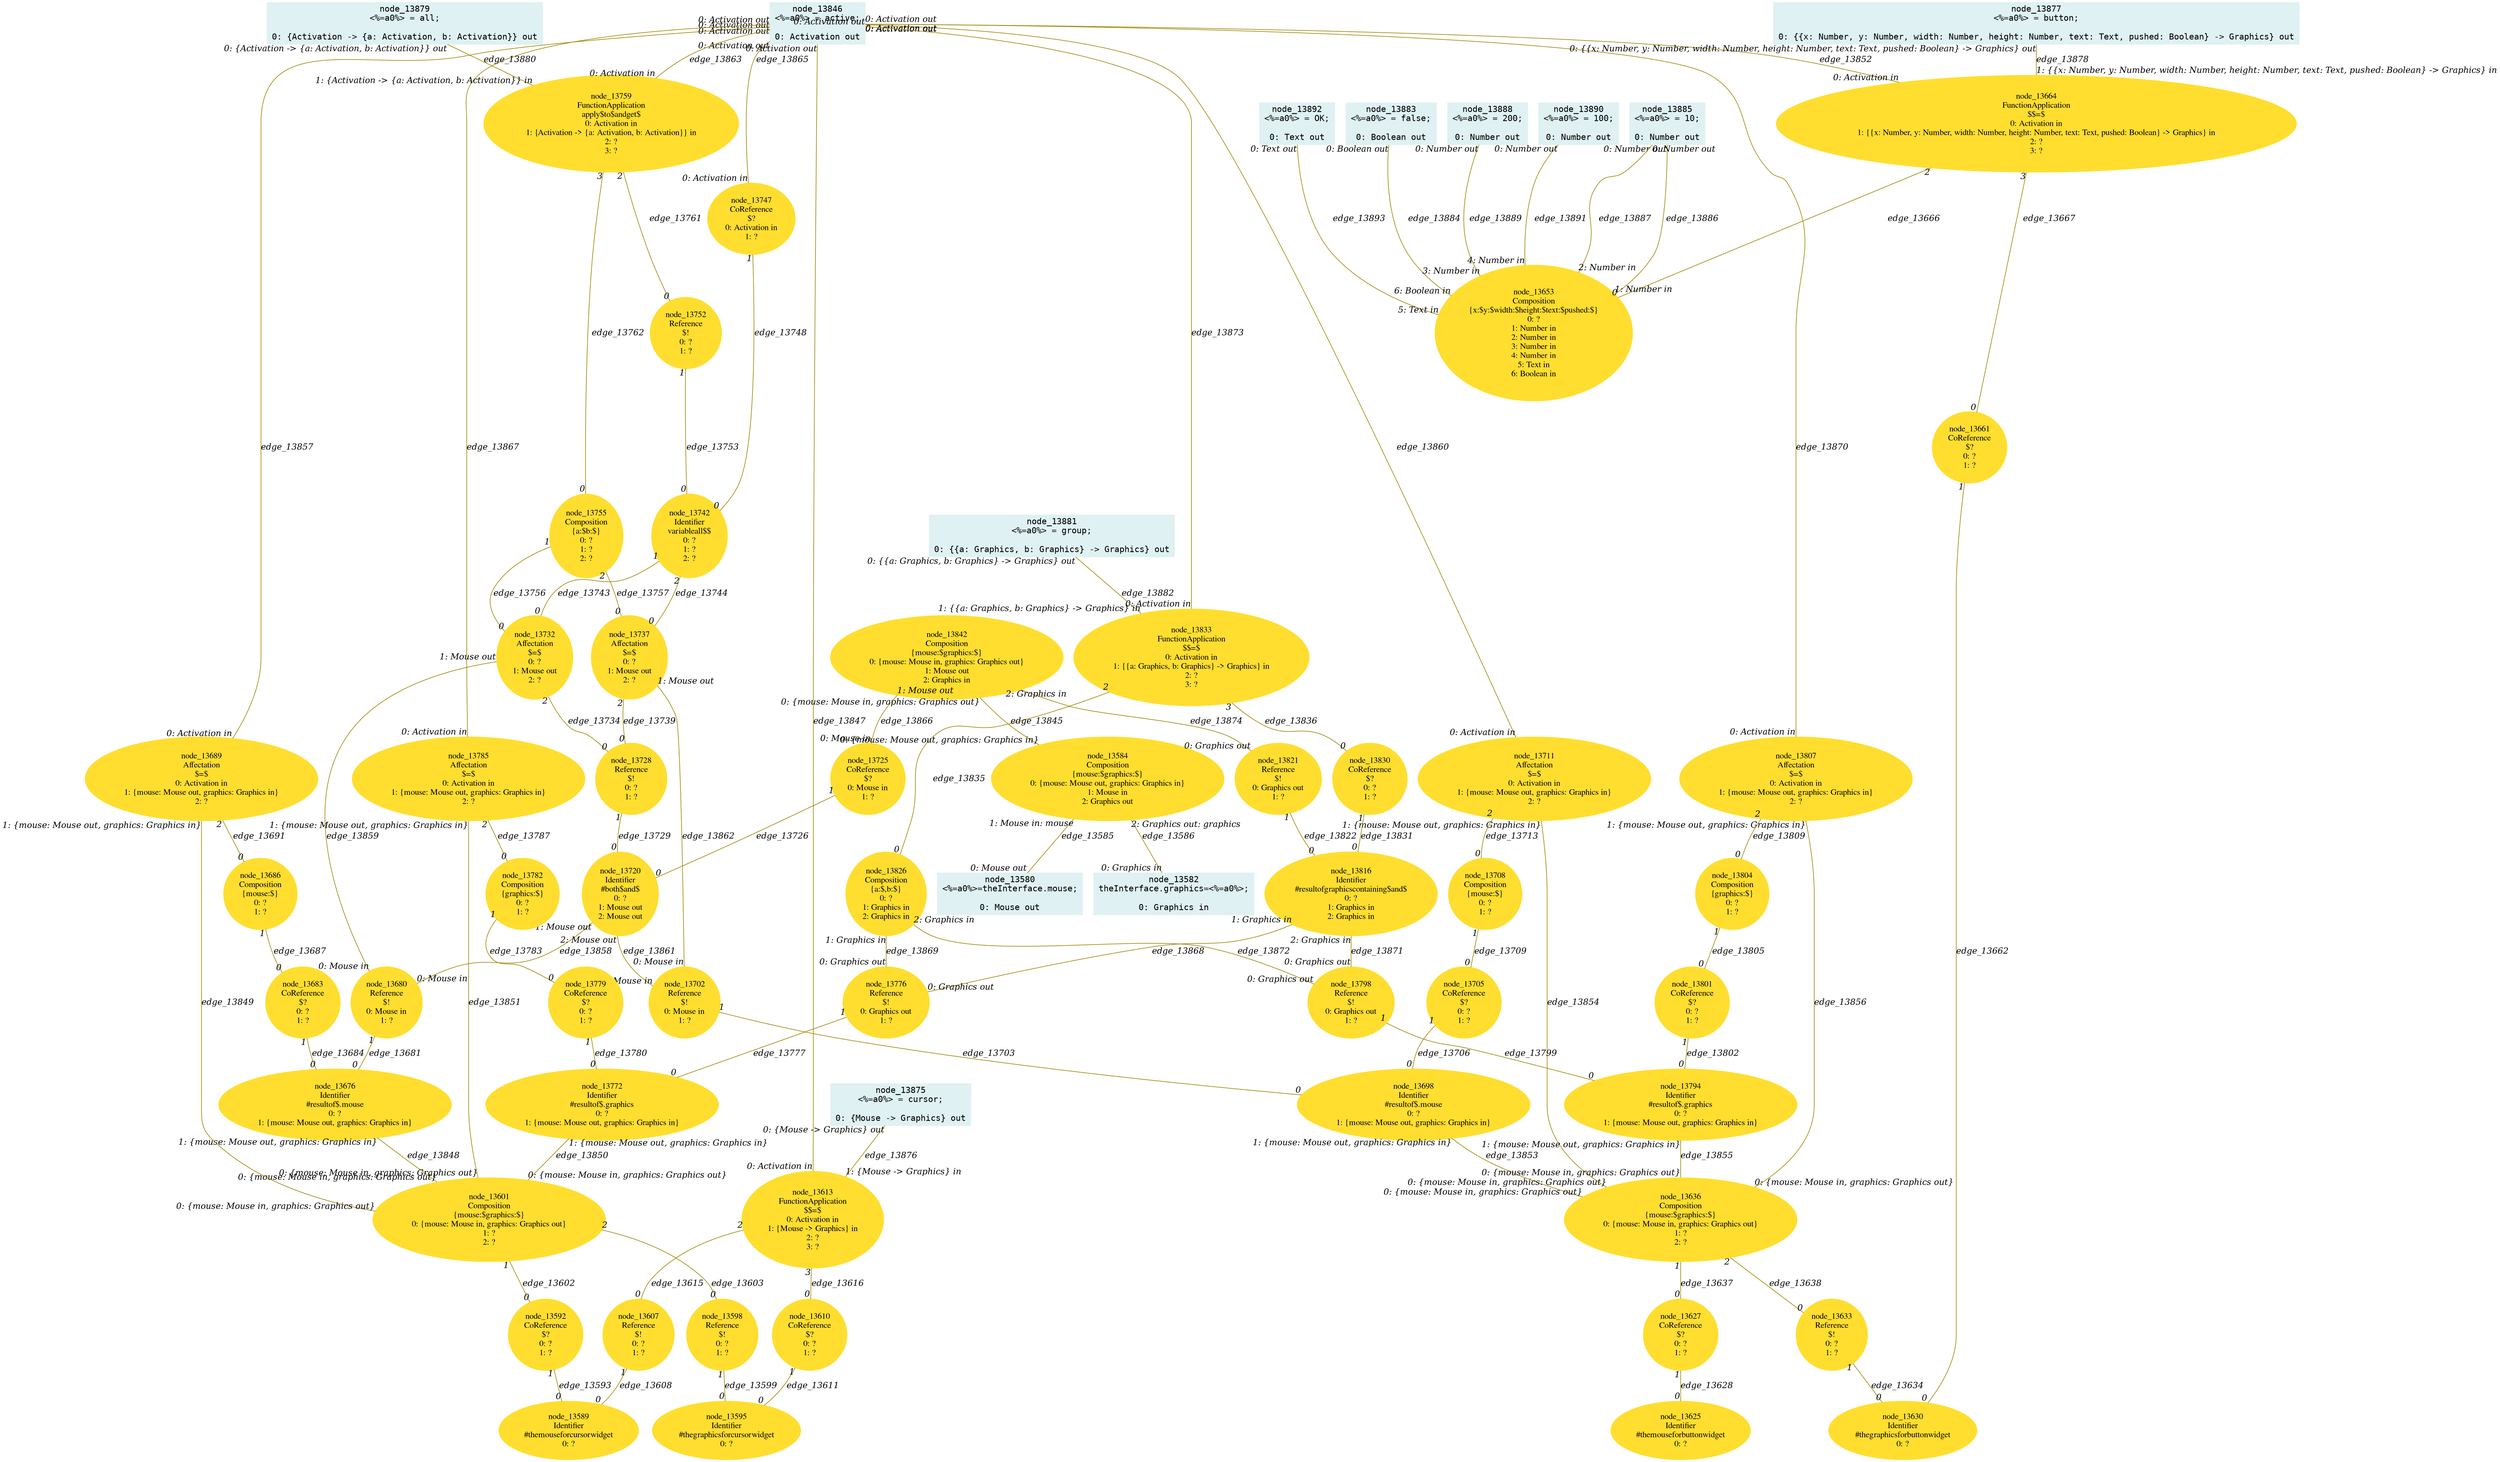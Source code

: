 digraph g{node_13580 [shape="box", style="filled", color="#dff1f2", fontname="Courier", label="node_13580
<%=a0%>=theInterface.mouse;

0: Mouse out" ]
node_13582 [shape="box", style="filled", color="#dff1f2", fontname="Courier", label="node_13582
theInterface.graphics=<%=a0%>;

0: Graphics in" ]
node_13584 [shape="ellipse", style="filled", color="#ffde2f", fontname="Times", label="node_13584
Composition
{mouse:$graphics:$}
0: {mouse: Mouse out, graphics: Graphics in}
1: Mouse in
2: Graphics out" ]
node_13589 [shape="ellipse", style="filled", color="#ffde2f", fontname="Times", label="node_13589
Identifier
#themouseforcursorwidget
0: ?" ]
node_13592 [shape="ellipse", style="filled", color="#ffde2f", fontname="Times", label="node_13592
CoReference
$?
0: ?
1: ?" ]
node_13595 [shape="ellipse", style="filled", color="#ffde2f", fontname="Times", label="node_13595
Identifier
#thegraphicsforcursorwidget
0: ?" ]
node_13598 [shape="ellipse", style="filled", color="#ffde2f", fontname="Times", label="node_13598
Reference
$!
0: ?
1: ?" ]
node_13601 [shape="ellipse", style="filled", color="#ffde2f", fontname="Times", label="node_13601
Composition
{mouse:$graphics:$}
0: {mouse: Mouse in, graphics: Graphics out}
1: ?
2: ?" ]
node_13607 [shape="ellipse", style="filled", color="#ffde2f", fontname="Times", label="node_13607
Reference
$!
0: ?
1: ?" ]
node_13610 [shape="ellipse", style="filled", color="#ffde2f", fontname="Times", label="node_13610
CoReference
$?
0: ?
1: ?" ]
node_13613 [shape="ellipse", style="filled", color="#ffde2f", fontname="Times", label="node_13613
FunctionApplication
$$=$
0: Activation in
1: {Mouse -> Graphics} in
2: ?
3: ?" ]
node_13625 [shape="ellipse", style="filled", color="#ffde2f", fontname="Times", label="node_13625
Identifier
#themouseforbuttonwidget
0: ?" ]
node_13627 [shape="ellipse", style="filled", color="#ffde2f", fontname="Times", label="node_13627
CoReference
$?
0: ?
1: ?" ]
node_13630 [shape="ellipse", style="filled", color="#ffde2f", fontname="Times", label="node_13630
Identifier
#thegraphicsforbuttonwidget
0: ?" ]
node_13633 [shape="ellipse", style="filled", color="#ffde2f", fontname="Times", label="node_13633
Reference
$!
0: ?
1: ?" ]
node_13636 [shape="ellipse", style="filled", color="#ffde2f", fontname="Times", label="node_13636
Composition
{mouse:$graphics:$}
0: {mouse: Mouse in, graphics: Graphics out}
1: ?
2: ?" ]
node_13653 [shape="ellipse", style="filled", color="#ffde2f", fontname="Times", label="node_13653
Composition
{x:$y:$width:$height:$text:$pushed:$}
0: ?
1: Number in
2: Number in
3: Number in
4: Number in
5: Text in
6: Boolean in" ]
node_13661 [shape="ellipse", style="filled", color="#ffde2f", fontname="Times", label="node_13661
CoReference
$?
0: ?
1: ?" ]
node_13664 [shape="ellipse", style="filled", color="#ffde2f", fontname="Times", label="node_13664
FunctionApplication
$$=$
0: Activation in
1: {{x: Number, y: Number, width: Number, height: Number, text: Text, pushed: Boolean} -> Graphics} in
2: ?
3: ?" ]
node_13676 [shape="ellipse", style="filled", color="#ffde2f", fontname="Times", label="node_13676
Identifier
#resultof$.mouse
0: ?
1: {mouse: Mouse out, graphics: Graphics in}" ]
node_13680 [shape="ellipse", style="filled", color="#ffde2f", fontname="Times", label="node_13680
Reference
$!
0: Mouse in
1: ?" ]
node_13683 [shape="ellipse", style="filled", color="#ffde2f", fontname="Times", label="node_13683
CoReference
$?
0: ?
1: ?" ]
node_13686 [shape="ellipse", style="filled", color="#ffde2f", fontname="Times", label="node_13686
Composition
{mouse:$}
0: ?
1: ?" ]
node_13689 [shape="ellipse", style="filled", color="#ffde2f", fontname="Times", label="node_13689
Affectation
$=$
0: Activation in
1: {mouse: Mouse out, graphics: Graphics in}
2: ?" ]
node_13698 [shape="ellipse", style="filled", color="#ffde2f", fontname="Times", label="node_13698
Identifier
#resultof$.mouse
0: ?
1: {mouse: Mouse out, graphics: Graphics in}" ]
node_13702 [shape="ellipse", style="filled", color="#ffde2f", fontname="Times", label="node_13702
Reference
$!
0: Mouse in
1: ?" ]
node_13705 [shape="ellipse", style="filled", color="#ffde2f", fontname="Times", label="node_13705
CoReference
$?
0: ?
1: ?" ]
node_13708 [shape="ellipse", style="filled", color="#ffde2f", fontname="Times", label="node_13708
Composition
{mouse:$}
0: ?
1: ?" ]
node_13711 [shape="ellipse", style="filled", color="#ffde2f", fontname="Times", label="node_13711
Affectation
$=$
0: Activation in
1: {mouse: Mouse out, graphics: Graphics in}
2: ?" ]
node_13720 [shape="ellipse", style="filled", color="#ffde2f", fontname="Times", label="node_13720
Identifier
#both$and$
0: ?
1: Mouse out
2: Mouse out" ]
node_13725 [shape="ellipse", style="filled", color="#ffde2f", fontname="Times", label="node_13725
CoReference
$?
0: Mouse in
1: ?" ]
node_13728 [shape="ellipse", style="filled", color="#ffde2f", fontname="Times", label="node_13728
Reference
$!
0: ?
1: ?" ]
node_13732 [shape="ellipse", style="filled", color="#ffde2f", fontname="Times", label="node_13732
Affectation
$=$
0: ?
1: Mouse out
2: ?" ]
node_13737 [shape="ellipse", style="filled", color="#ffde2f", fontname="Times", label="node_13737
Affectation
$=$
0: ?
1: Mouse out
2: ?" ]
node_13742 [shape="ellipse", style="filled", color="#ffde2f", fontname="Times", label="node_13742
Identifier
variableall$$
0: ?
1: ?
2: ?" ]
node_13747 [shape="ellipse", style="filled", color="#ffde2f", fontname="Times", label="node_13747
CoReference
$?
0: Activation in
1: ?" ]
node_13752 [shape="ellipse", style="filled", color="#ffde2f", fontname="Times", label="node_13752
Reference
$!
0: ?
1: ?" ]
node_13755 [shape="ellipse", style="filled", color="#ffde2f", fontname="Times", label="node_13755
Composition
{a:$b:$}
0: ?
1: ?
2: ?" ]
node_13759 [shape="ellipse", style="filled", color="#ffde2f", fontname="Times", label="node_13759
FunctionApplication
apply$to$andget$
0: Activation in
1: {Activation -> {a: Activation, b: Activation}} in
2: ?
3: ?" ]
node_13772 [shape="ellipse", style="filled", color="#ffde2f", fontname="Times", label="node_13772
Identifier
#resultof$.graphics
0: ?
1: {mouse: Mouse out, graphics: Graphics in}" ]
node_13776 [shape="ellipse", style="filled", color="#ffde2f", fontname="Times", label="node_13776
Reference
$!
0: Graphics out
1: ?" ]
node_13779 [shape="ellipse", style="filled", color="#ffde2f", fontname="Times", label="node_13779
CoReference
$?
0: ?
1: ?" ]
node_13782 [shape="ellipse", style="filled", color="#ffde2f", fontname="Times", label="node_13782
Composition
{graphics:$}
0: ?
1: ?" ]
node_13785 [shape="ellipse", style="filled", color="#ffde2f", fontname="Times", label="node_13785
Affectation
$=$
0: Activation in
1: {mouse: Mouse out, graphics: Graphics in}
2: ?" ]
node_13794 [shape="ellipse", style="filled", color="#ffde2f", fontname="Times", label="node_13794
Identifier
#resultof$.graphics
0: ?
1: {mouse: Mouse out, graphics: Graphics in}" ]
node_13798 [shape="ellipse", style="filled", color="#ffde2f", fontname="Times", label="node_13798
Reference
$!
0: Graphics out
1: ?" ]
node_13801 [shape="ellipse", style="filled", color="#ffde2f", fontname="Times", label="node_13801
CoReference
$?
0: ?
1: ?" ]
node_13804 [shape="ellipse", style="filled", color="#ffde2f", fontname="Times", label="node_13804
Composition
{graphics:$}
0: ?
1: ?" ]
node_13807 [shape="ellipse", style="filled", color="#ffde2f", fontname="Times", label="node_13807
Affectation
$=$
0: Activation in
1: {mouse: Mouse out, graphics: Graphics in}
2: ?" ]
node_13816 [shape="ellipse", style="filled", color="#ffde2f", fontname="Times", label="node_13816
Identifier
#resultofgraphicscontaining$and$
0: ?
1: Graphics in
2: Graphics in" ]
node_13821 [shape="ellipse", style="filled", color="#ffde2f", fontname="Times", label="node_13821
Reference
$!
0: Graphics out
1: ?" ]
node_13826 [shape="ellipse", style="filled", color="#ffde2f", fontname="Times", label="node_13826
Composition
{a:$,b:$}
0: ?
1: Graphics in
2: Graphics in" ]
node_13830 [shape="ellipse", style="filled", color="#ffde2f", fontname="Times", label="node_13830
CoReference
$?
0: ?
1: ?" ]
node_13833 [shape="ellipse", style="filled", color="#ffde2f", fontname="Times", label="node_13833
FunctionApplication
$$=$
0: Activation in
1: {{a: Graphics, b: Graphics} -> Graphics} in
2: ?
3: ?" ]
node_13842 [shape="ellipse", style="filled", color="#ffde2f", fontname="Times", label="node_13842
Composition
{mouse:$graphics:$}
0: {mouse: Mouse in, graphics: Graphics out}
1: Mouse out
2: Graphics in" ]
node_13846 [shape="box", style="filled", color="#dff1f2", fontname="Courier", label="node_13846
<%=a0%> = active;

0: Activation out" ]
node_13875 [shape="box", style="filled", color="#dff1f2", fontname="Courier", label="node_13875
<%=a0%> = cursor;

0: {Mouse -> Graphics} out" ]
node_13877 [shape="box", style="filled", color="#dff1f2", fontname="Courier", label="node_13877
<%=a0%> = button;

0: {{x: Number, y: Number, width: Number, height: Number, text: Text, pushed: Boolean} -> Graphics} out" ]
node_13879 [shape="box", style="filled", color="#dff1f2", fontname="Courier", label="node_13879
<%=a0%> = all;

0: {Activation -> {a: Activation, b: Activation}} out" ]
node_13881 [shape="box", style="filled", color="#dff1f2", fontname="Courier", label="node_13881
<%=a0%> = group;

0: {{a: Graphics, b: Graphics} -> Graphics} out" ]
node_13883 [shape="box", style="filled", color="#dff1f2", fontname="Courier", label="node_13883
<%=a0%> = false;

0: Boolean out" ]
node_13885 [shape="box", style="filled", color="#dff1f2", fontname="Courier", label="node_13885
<%=a0%> = 10;

0: Number out" ]
node_13888 [shape="box", style="filled", color="#dff1f2", fontname="Courier", label="node_13888
<%=a0%> = 200;

0: Number out" ]
node_13890 [shape="box", style="filled", color="#dff1f2", fontname="Courier", label="node_13890
<%=a0%> = 100;

0: Number out" ]
node_13892 [shape="box", style="filled", color="#dff1f2", fontname="Courier", label="node_13892
<%=a0%> = OK;

0: Text out" ]
node_13584 -> node_13580 [dir=none, arrowHead=none, fontname="Times-Italic", arrowsize=1, color="#9d8400", label="edge_13585",  headlabel="0: Mouse out", taillabel="1: Mouse in: mouse" ]
node_13584 -> node_13582 [dir=none, arrowHead=none, fontname="Times-Italic", arrowsize=1, color="#9d8400", label="edge_13586",  headlabel="0: Graphics in", taillabel="2: Graphics out: graphics" ]
node_13592 -> node_13589 [dir=none, arrowHead=none, fontname="Times-Italic", arrowsize=1, color="#9d8400", label="edge_13593",  headlabel="0", taillabel="1" ]
node_13598 -> node_13595 [dir=none, arrowHead=none, fontname="Times-Italic", arrowsize=1, color="#9d8400", label="edge_13599",  headlabel="0", taillabel="1" ]
node_13601 -> node_13592 [dir=none, arrowHead=none, fontname="Times-Italic", arrowsize=1, color="#9d8400", label="edge_13602",  headlabel="0", taillabel="1" ]
node_13601 -> node_13598 [dir=none, arrowHead=none, fontname="Times-Italic", arrowsize=1, color="#9d8400", label="edge_13603",  headlabel="0", taillabel="2" ]
node_13607 -> node_13589 [dir=none, arrowHead=none, fontname="Times-Italic", arrowsize=1, color="#9d8400", label="edge_13608",  headlabel="0", taillabel="1" ]
node_13610 -> node_13595 [dir=none, arrowHead=none, fontname="Times-Italic", arrowsize=1, color="#9d8400", label="edge_13611",  headlabel="0", taillabel="1" ]
node_13613 -> node_13607 [dir=none, arrowHead=none, fontname="Times-Italic", arrowsize=1, color="#9d8400", label="edge_13615",  headlabel="0", taillabel="2" ]
node_13613 -> node_13610 [dir=none, arrowHead=none, fontname="Times-Italic", arrowsize=1, color="#9d8400", label="edge_13616",  headlabel="0", taillabel="3" ]
node_13627 -> node_13625 [dir=none, arrowHead=none, fontname="Times-Italic", arrowsize=1, color="#9d8400", label="edge_13628",  headlabel="0", taillabel="1" ]
node_13633 -> node_13630 [dir=none, arrowHead=none, fontname="Times-Italic", arrowsize=1, color="#9d8400", label="edge_13634",  headlabel="0", taillabel="1" ]
node_13636 -> node_13627 [dir=none, arrowHead=none, fontname="Times-Italic", arrowsize=1, color="#9d8400", label="edge_13637",  headlabel="0", taillabel="1" ]
node_13636 -> node_13633 [dir=none, arrowHead=none, fontname="Times-Italic", arrowsize=1, color="#9d8400", label="edge_13638",  headlabel="0", taillabel="2" ]
node_13661 -> node_13630 [dir=none, arrowHead=none, fontname="Times-Italic", arrowsize=1, color="#9d8400", label="edge_13662",  headlabel="0", taillabel="1" ]
node_13664 -> node_13653 [dir=none, arrowHead=none, fontname="Times-Italic", arrowsize=1, color="#9d8400", label="edge_13666",  headlabel="0", taillabel="2" ]
node_13664 -> node_13661 [dir=none, arrowHead=none, fontname="Times-Italic", arrowsize=1, color="#9d8400", label="edge_13667",  headlabel="0", taillabel="3" ]
node_13680 -> node_13676 [dir=none, arrowHead=none, fontname="Times-Italic", arrowsize=1, color="#9d8400", label="edge_13681",  headlabel="0", taillabel="1" ]
node_13683 -> node_13676 [dir=none, arrowHead=none, fontname="Times-Italic", arrowsize=1, color="#9d8400", label="edge_13684",  headlabel="0", taillabel="1" ]
node_13686 -> node_13683 [dir=none, arrowHead=none, fontname="Times-Italic", arrowsize=1, color="#9d8400", label="edge_13687",  headlabel="0", taillabel="1" ]
node_13689 -> node_13686 [dir=none, arrowHead=none, fontname="Times-Italic", arrowsize=1, color="#9d8400", label="edge_13691",  headlabel="0", taillabel="2" ]
node_13702 -> node_13698 [dir=none, arrowHead=none, fontname="Times-Italic", arrowsize=1, color="#9d8400", label="edge_13703",  headlabel="0", taillabel="1" ]
node_13705 -> node_13698 [dir=none, arrowHead=none, fontname="Times-Italic", arrowsize=1, color="#9d8400", label="edge_13706",  headlabel="0", taillabel="1" ]
node_13708 -> node_13705 [dir=none, arrowHead=none, fontname="Times-Italic", arrowsize=1, color="#9d8400", label="edge_13709",  headlabel="0", taillabel="1" ]
node_13711 -> node_13708 [dir=none, arrowHead=none, fontname="Times-Italic", arrowsize=1, color="#9d8400", label="edge_13713",  headlabel="0", taillabel="2" ]
node_13725 -> node_13720 [dir=none, arrowHead=none, fontname="Times-Italic", arrowsize=1, color="#9d8400", label="edge_13726",  headlabel="0", taillabel="1" ]
node_13728 -> node_13720 [dir=none, arrowHead=none, fontname="Times-Italic", arrowsize=1, color="#9d8400", label="edge_13729",  headlabel="0", taillabel="1" ]
node_13732 -> node_13728 [dir=none, arrowHead=none, fontname="Times-Italic", arrowsize=1, color="#9d8400", label="edge_13734",  headlabel="0", taillabel="2" ]
node_13737 -> node_13728 [dir=none, arrowHead=none, fontname="Times-Italic", arrowsize=1, color="#9d8400", label="edge_13739",  headlabel="0", taillabel="2" ]
node_13742 -> node_13732 [dir=none, arrowHead=none, fontname="Times-Italic", arrowsize=1, color="#9d8400", label="edge_13743",  headlabel="0", taillabel="1" ]
node_13742 -> node_13737 [dir=none, arrowHead=none, fontname="Times-Italic", arrowsize=1, color="#9d8400", label="edge_13744",  headlabel="0", taillabel="2" ]
node_13747 -> node_13742 [dir=none, arrowHead=none, fontname="Times-Italic", arrowsize=1, color="#9d8400", label="edge_13748",  headlabel="0", taillabel="1" ]
node_13752 -> node_13742 [dir=none, arrowHead=none, fontname="Times-Italic", arrowsize=1, color="#9d8400", label="edge_13753",  headlabel="0", taillabel="1" ]
node_13755 -> node_13732 [dir=none, arrowHead=none, fontname="Times-Italic", arrowsize=1, color="#9d8400", label="edge_13756",  headlabel="0", taillabel="1" ]
node_13755 -> node_13737 [dir=none, arrowHead=none, fontname="Times-Italic", arrowsize=1, color="#9d8400", label="edge_13757",  headlabel="0", taillabel="2" ]
node_13759 -> node_13752 [dir=none, arrowHead=none, fontname="Times-Italic", arrowsize=1, color="#9d8400", label="edge_13761",  headlabel="0", taillabel="2" ]
node_13759 -> node_13755 [dir=none, arrowHead=none, fontname="Times-Italic", arrowsize=1, color="#9d8400", label="edge_13762",  headlabel="0", taillabel="3" ]
node_13776 -> node_13772 [dir=none, arrowHead=none, fontname="Times-Italic", arrowsize=1, color="#9d8400", label="edge_13777",  headlabel="0", taillabel="1" ]
node_13779 -> node_13772 [dir=none, arrowHead=none, fontname="Times-Italic", arrowsize=1, color="#9d8400", label="edge_13780",  headlabel="0", taillabel="1" ]
node_13782 -> node_13779 [dir=none, arrowHead=none, fontname="Times-Italic", arrowsize=1, color="#9d8400", label="edge_13783",  headlabel="0", taillabel="1" ]
node_13785 -> node_13782 [dir=none, arrowHead=none, fontname="Times-Italic", arrowsize=1, color="#9d8400", label="edge_13787",  headlabel="0", taillabel="2" ]
node_13798 -> node_13794 [dir=none, arrowHead=none, fontname="Times-Italic", arrowsize=1, color="#9d8400", label="edge_13799",  headlabel="0", taillabel="1" ]
node_13801 -> node_13794 [dir=none, arrowHead=none, fontname="Times-Italic", arrowsize=1, color="#9d8400", label="edge_13802",  headlabel="0", taillabel="1" ]
node_13804 -> node_13801 [dir=none, arrowHead=none, fontname="Times-Italic", arrowsize=1, color="#9d8400", label="edge_13805",  headlabel="0", taillabel="1" ]
node_13807 -> node_13804 [dir=none, arrowHead=none, fontname="Times-Italic", arrowsize=1, color="#9d8400", label="edge_13809",  headlabel="0", taillabel="2" ]
node_13821 -> node_13816 [dir=none, arrowHead=none, fontname="Times-Italic", arrowsize=1, color="#9d8400", label="edge_13822",  headlabel="0", taillabel="1" ]
node_13830 -> node_13816 [dir=none, arrowHead=none, fontname="Times-Italic", arrowsize=1, color="#9d8400", label="edge_13831",  headlabel="0", taillabel="1" ]
node_13833 -> node_13826 [dir=none, arrowHead=none, fontname="Times-Italic", arrowsize=1, color="#9d8400", label="edge_13835",  headlabel="0", taillabel="2" ]
node_13833 -> node_13830 [dir=none, arrowHead=none, fontname="Times-Italic", arrowsize=1, color="#9d8400", label="edge_13836",  headlabel="0", taillabel="3" ]
node_13842 -> node_13584 [dir=none, arrowHead=none, fontname="Times-Italic", arrowsize=1, color="#9d8400", label="edge_13845",  headlabel="0: {mouse: Mouse out, graphics: Graphics in}", taillabel="0: {mouse: Mouse in, graphics: Graphics out}" ]
node_13846 -> node_13613 [dir=none, arrowHead=none, fontname="Times-Italic", arrowsize=1, color="#9d8400", label="edge_13847",  headlabel="0: Activation in", taillabel="0: Activation out" ]
node_13676 -> node_13601 [dir=none, arrowHead=none, fontname="Times-Italic", arrowsize=1, color="#9d8400", label="edge_13848",  headlabel="0: {mouse: Mouse in, graphics: Graphics out}", taillabel="1: {mouse: Mouse out, graphics: Graphics in}" ]
node_13689 -> node_13601 [dir=none, arrowHead=none, fontname="Times-Italic", arrowsize=1, color="#9d8400", label="edge_13849",  headlabel="0: {mouse: Mouse in, graphics: Graphics out}", taillabel="1: {mouse: Mouse out, graphics: Graphics in}" ]
node_13772 -> node_13601 [dir=none, arrowHead=none, fontname="Times-Italic", arrowsize=1, color="#9d8400", label="edge_13850",  headlabel="0: {mouse: Mouse in, graphics: Graphics out}", taillabel="1: {mouse: Mouse out, graphics: Graphics in}" ]
node_13785 -> node_13601 [dir=none, arrowHead=none, fontname="Times-Italic", arrowsize=1, color="#9d8400", label="edge_13851",  headlabel="0: {mouse: Mouse in, graphics: Graphics out}", taillabel="1: {mouse: Mouse out, graphics: Graphics in}" ]
node_13846 -> node_13664 [dir=none, arrowHead=none, fontname="Times-Italic", arrowsize=1, color="#9d8400", label="edge_13852",  headlabel="0: Activation in", taillabel="0: Activation out" ]
node_13698 -> node_13636 [dir=none, arrowHead=none, fontname="Times-Italic", arrowsize=1, color="#9d8400", label="edge_13853",  headlabel="0: {mouse: Mouse in, graphics: Graphics out}", taillabel="1: {mouse: Mouse out, graphics: Graphics in}" ]
node_13711 -> node_13636 [dir=none, arrowHead=none, fontname="Times-Italic", arrowsize=1, color="#9d8400", label="edge_13854",  headlabel="0: {mouse: Mouse in, graphics: Graphics out}", taillabel="1: {mouse: Mouse out, graphics: Graphics in}" ]
node_13794 -> node_13636 [dir=none, arrowHead=none, fontname="Times-Italic", arrowsize=1, color="#9d8400", label="edge_13855",  headlabel="0: {mouse: Mouse in, graphics: Graphics out}", taillabel="1: {mouse: Mouse out, graphics: Graphics in}" ]
node_13807 -> node_13636 [dir=none, arrowHead=none, fontname="Times-Italic", arrowsize=1, color="#9d8400", label="edge_13856",  headlabel="0: {mouse: Mouse in, graphics: Graphics out}", taillabel="1: {mouse: Mouse out, graphics: Graphics in}" ]
node_13846 -> node_13689 [dir=none, arrowHead=none, fontname="Times-Italic", arrowsize=1, color="#9d8400", label="edge_13857",  headlabel="0: Activation in", taillabel="0: Activation out" ]
node_13720 -> node_13680 [dir=none, arrowHead=none, fontname="Times-Italic", arrowsize=1, color="#9d8400", label="edge_13858",  headlabel="0: Mouse in", taillabel="1: Mouse out" ]
node_13732 -> node_13680 [dir=none, arrowHead=none, fontname="Times-Italic", arrowsize=1, color="#9d8400", label="edge_13859",  headlabel="0: Mouse in", taillabel="1: Mouse out" ]
node_13846 -> node_13711 [dir=none, arrowHead=none, fontname="Times-Italic", arrowsize=1, color="#9d8400", label="edge_13860",  headlabel="0: Activation in", taillabel="0: Activation out" ]
node_13720 -> node_13702 [dir=none, arrowHead=none, fontname="Times-Italic", arrowsize=1, color="#9d8400", label="edge_13861",  headlabel="0: Mouse in", taillabel="2: Mouse out" ]
node_13737 -> node_13702 [dir=none, arrowHead=none, fontname="Times-Italic", arrowsize=1, color="#9d8400", label="edge_13862",  headlabel="0: Mouse in", taillabel="1: Mouse out" ]
node_13846 -> node_13759 [dir=none, arrowHead=none, fontname="Times-Italic", arrowsize=1, color="#9d8400", label="edge_13863",  headlabel="0: Activation in", taillabel="0: Activation out" ]
node_13846 -> node_13747 [dir=none, arrowHead=none, fontname="Times-Italic", arrowsize=1, color="#9d8400", label="edge_13865",  headlabel="0: Activation in", taillabel="0: Activation out" ]
node_13842 -> node_13725 [dir=none, arrowHead=none, fontname="Times-Italic", arrowsize=1, color="#9d8400", label="edge_13866",  headlabel="0: Mouse in", taillabel="1: Mouse out" ]
node_13846 -> node_13785 [dir=none, arrowHead=none, fontname="Times-Italic", arrowsize=1, color="#9d8400", label="edge_13867",  headlabel="0: Activation in", taillabel="0: Activation out" ]
node_13816 -> node_13776 [dir=none, arrowHead=none, fontname="Times-Italic", arrowsize=1, color="#9d8400", label="edge_13868",  headlabel="0: Graphics out", taillabel="1: Graphics in" ]
node_13826 -> node_13776 [dir=none, arrowHead=none, fontname="Times-Italic", arrowsize=1, color="#9d8400", label="edge_13869",  headlabel="0: Graphics out", taillabel="1: Graphics in" ]
node_13846 -> node_13807 [dir=none, arrowHead=none, fontname="Times-Italic", arrowsize=1, color="#9d8400", label="edge_13870",  headlabel="0: Activation in", taillabel="0: Activation out" ]
node_13816 -> node_13798 [dir=none, arrowHead=none, fontname="Times-Italic", arrowsize=1, color="#9d8400", label="edge_13871",  headlabel="0: Graphics out", taillabel="2: Graphics in" ]
node_13826 -> node_13798 [dir=none, arrowHead=none, fontname="Times-Italic", arrowsize=1, color="#9d8400", label="edge_13872",  headlabel="0: Graphics out", taillabel="2: Graphics in" ]
node_13846 -> node_13833 [dir=none, arrowHead=none, fontname="Times-Italic", arrowsize=1, color="#9d8400", label="edge_13873",  headlabel="0: Activation in", taillabel="0: Activation out" ]
node_13842 -> node_13821 [dir=none, arrowHead=none, fontname="Times-Italic", arrowsize=1, color="#9d8400", label="edge_13874",  headlabel="0: Graphics out", taillabel="2: Graphics in" ]
node_13875 -> node_13613 [dir=none, arrowHead=none, fontname="Times-Italic", arrowsize=1, color="#9d8400", label="edge_13876",  headlabel="1: {Mouse -> Graphics} in", taillabel="0: {Mouse -> Graphics} out" ]
node_13877 -> node_13664 [dir=none, arrowHead=none, fontname="Times-Italic", arrowsize=1, color="#9d8400", label="edge_13878",  headlabel="1: {{x: Number, y: Number, width: Number, height: Number, text: Text, pushed: Boolean} -> Graphics} in", taillabel="0: {{x: Number, y: Number, width: Number, height: Number, text: Text, pushed: Boolean} -> Graphics} out" ]
node_13879 -> node_13759 [dir=none, arrowHead=none, fontname="Times-Italic", arrowsize=1, color="#9d8400", label="edge_13880",  headlabel="1: {Activation -> {a: Activation, b: Activation}} in", taillabel="0: {Activation -> {a: Activation, b: Activation}} out" ]
node_13881 -> node_13833 [dir=none, arrowHead=none, fontname="Times-Italic", arrowsize=1, color="#9d8400", label="edge_13882",  headlabel="1: {{a: Graphics, b: Graphics} -> Graphics} in", taillabel="0: {{a: Graphics, b: Graphics} -> Graphics} out" ]
node_13883 -> node_13653 [dir=none, arrowHead=none, fontname="Times-Italic", arrowsize=1, color="#9d8400", label="edge_13884",  headlabel="6: Boolean in", taillabel="0: Boolean out" ]
node_13885 -> node_13653 [dir=none, arrowHead=none, fontname="Times-Italic", arrowsize=1, color="#9d8400", label="edge_13886",  headlabel="1: Number in", taillabel="0: Number out" ]
node_13885 -> node_13653 [dir=none, arrowHead=none, fontname="Times-Italic", arrowsize=1, color="#9d8400", label="edge_13887",  headlabel="2: Number in", taillabel="0: Number out" ]
node_13888 -> node_13653 [dir=none, arrowHead=none, fontname="Times-Italic", arrowsize=1, color="#9d8400", label="edge_13889",  headlabel="3: Number in", taillabel="0: Number out" ]
node_13890 -> node_13653 [dir=none, arrowHead=none, fontname="Times-Italic", arrowsize=1, color="#9d8400", label="edge_13891",  headlabel="4: Number in", taillabel="0: Number out" ]
node_13892 -> node_13653 [dir=none, arrowHead=none, fontname="Times-Italic", arrowsize=1, color="#9d8400", label="edge_13893",  headlabel="5: Text in", taillabel="0: Text out" ]
}